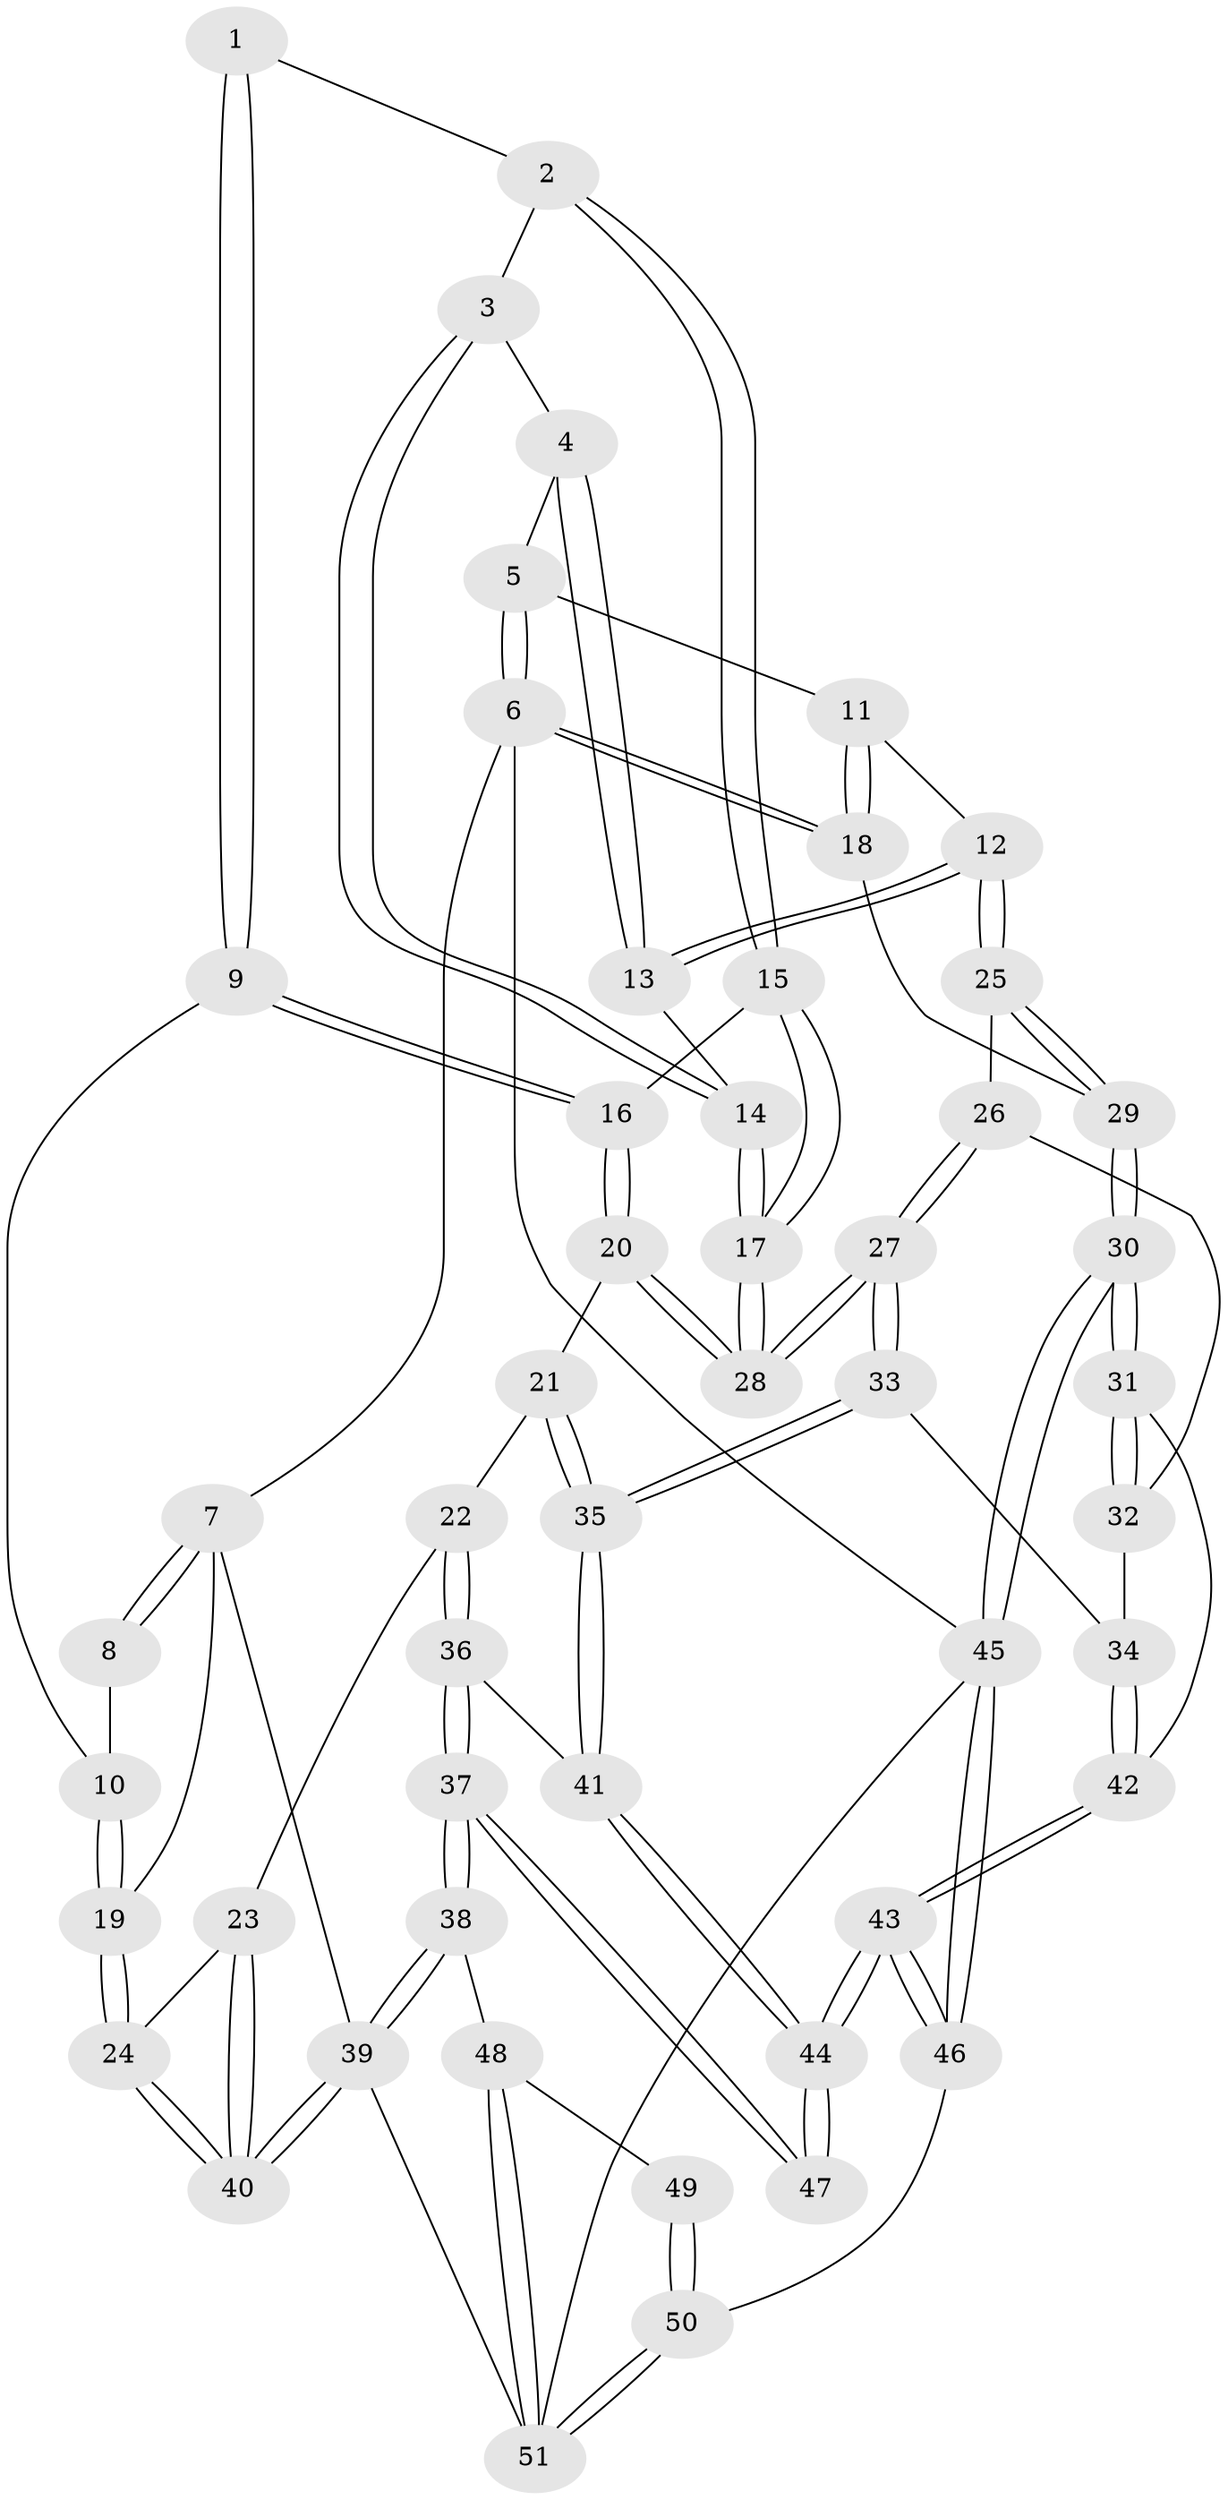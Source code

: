 // Generated by graph-tools (version 1.1) at 2025/27/03/15/25 16:27:56]
// undirected, 51 vertices, 124 edges
graph export_dot {
graph [start="1"]
  node [color=gray90,style=filled];
  1 [pos="+0.306794797500554+0"];
  2 [pos="+0.4521571627246563+0"];
  3 [pos="+0.4742838210374033+0"];
  4 [pos="+0.5324756091680808+0"];
  5 [pos="+0.893852018443453+0"];
  6 [pos="+1+0"];
  7 [pos="+0+0"];
  8 [pos="+0.24985761117321464+0"];
  9 [pos="+0.1897235375062185+0.28878009722505776"];
  10 [pos="+0.14479174609630255+0.277722976505467"];
  11 [pos="+0.8370324604036927+0.16556750293687247"];
  12 [pos="+0.7229472401864158+0.31991801947082127"];
  13 [pos="+0.7154147401022676+0.3128304580015037"];
  14 [pos="+0.5904719975520217+0.24425993361722698"];
  15 [pos="+0.42268003874772214+0.09156287088277694"];
  16 [pos="+0.2446261660336673+0.31913236281869406"];
  17 [pos="+0.4718811491995164+0.3430669750617504"];
  18 [pos="+1+0.46336993576918384"];
  19 [pos="+0+0.24704738965786327"];
  20 [pos="+0.27607477144453235+0.37971134490384"];
  21 [pos="+0.2303658991450344+0.45734344000069416"];
  22 [pos="+0.2240543425680269+0.46402335851849913"];
  23 [pos="+0.20885553759692213+0.4644828484952547"];
  24 [pos="+0+0.3452409847281792"];
  25 [pos="+0.7222244221121359+0.33352955041105514"];
  26 [pos="+0.7209336717294915+0.33499730746489254"];
  27 [pos="+0.4655121235478294+0.41725508431213987"];
  28 [pos="+0.4652410969117692+0.41693639530792065"];
  29 [pos="+1+0.5255759323545364"];
  30 [pos="+1+0.7975567840058275"];
  31 [pos="+0.7172227073735747+0.6470333411182473"];
  32 [pos="+0.7136302113576074+0.3894035388763546"];
  33 [pos="+0.49893114958029766+0.5784469010616533"];
  34 [pos="+0.5110790516716404+0.584959146370152"];
  35 [pos="+0.41434504563256486+0.6252241250027302"];
  36 [pos="+0.20045800802518704+0.7122532401496713"];
  37 [pos="+0.14280870823679134+0.7514032664303845"];
  38 [pos="+0.10852220446568744+0.7687307642607268"];
  39 [pos="+0+0.7115077043078838"];
  40 [pos="+0+0.6649704131018684"];
  41 [pos="+0.3362621336830114+0.6881105729938289"];
  42 [pos="+0.5921547758944814+0.6374977975374133"];
  43 [pos="+0.5097625796890827+0.89419369778412"];
  44 [pos="+0.4413834673020519+0.8571117677607294"];
  45 [pos="+1+1"];
  46 [pos="+0.6053809363287735+1"];
  47 [pos="+0.36654176823470963+0.8791131130855119"];
  48 [pos="+0.15627543318477208+0.8780379207245549"];
  49 [pos="+0.33518528844670226+0.9167851324582347"];
  50 [pos="+0.3709502942772454+1"];
  51 [pos="+0.2268738326002335+1"];
  1 -- 2;
  1 -- 9;
  1 -- 9;
  2 -- 3;
  2 -- 15;
  2 -- 15;
  3 -- 4;
  3 -- 14;
  3 -- 14;
  4 -- 5;
  4 -- 13;
  4 -- 13;
  5 -- 6;
  5 -- 6;
  5 -- 11;
  6 -- 7;
  6 -- 18;
  6 -- 18;
  6 -- 45;
  7 -- 8;
  7 -- 8;
  7 -- 19;
  7 -- 39;
  8 -- 10;
  9 -- 10;
  9 -- 16;
  9 -- 16;
  10 -- 19;
  10 -- 19;
  11 -- 12;
  11 -- 18;
  11 -- 18;
  12 -- 13;
  12 -- 13;
  12 -- 25;
  12 -- 25;
  13 -- 14;
  14 -- 17;
  14 -- 17;
  15 -- 16;
  15 -- 17;
  15 -- 17;
  16 -- 20;
  16 -- 20;
  17 -- 28;
  17 -- 28;
  18 -- 29;
  19 -- 24;
  19 -- 24;
  20 -- 21;
  20 -- 28;
  20 -- 28;
  21 -- 22;
  21 -- 35;
  21 -- 35;
  22 -- 23;
  22 -- 36;
  22 -- 36;
  23 -- 24;
  23 -- 40;
  23 -- 40;
  24 -- 40;
  24 -- 40;
  25 -- 26;
  25 -- 29;
  25 -- 29;
  26 -- 27;
  26 -- 27;
  26 -- 32;
  27 -- 28;
  27 -- 28;
  27 -- 33;
  27 -- 33;
  29 -- 30;
  29 -- 30;
  30 -- 31;
  30 -- 31;
  30 -- 45;
  30 -- 45;
  31 -- 32;
  31 -- 32;
  31 -- 42;
  32 -- 34;
  33 -- 34;
  33 -- 35;
  33 -- 35;
  34 -- 42;
  34 -- 42;
  35 -- 41;
  35 -- 41;
  36 -- 37;
  36 -- 37;
  36 -- 41;
  37 -- 38;
  37 -- 38;
  37 -- 47;
  37 -- 47;
  38 -- 39;
  38 -- 39;
  38 -- 48;
  39 -- 40;
  39 -- 40;
  39 -- 51;
  41 -- 44;
  41 -- 44;
  42 -- 43;
  42 -- 43;
  43 -- 44;
  43 -- 44;
  43 -- 46;
  43 -- 46;
  44 -- 47;
  44 -- 47;
  45 -- 46;
  45 -- 46;
  45 -- 51;
  46 -- 50;
  48 -- 49;
  48 -- 51;
  48 -- 51;
  49 -- 50;
  49 -- 50;
  50 -- 51;
  50 -- 51;
}
